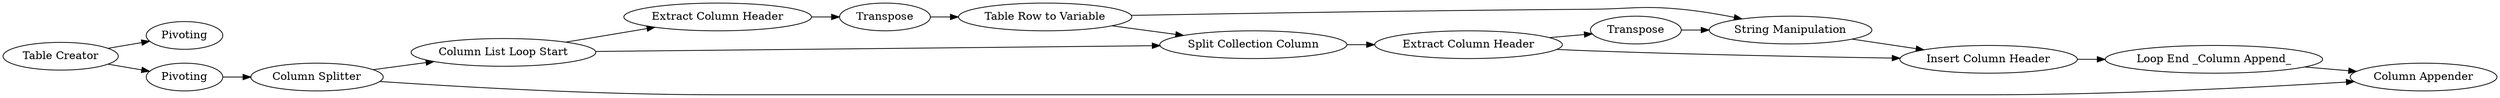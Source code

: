 digraph {
	291 -> 292
	274 -> 279
	297 -> 298
	294 -> 289
	295 -> 299
	295 -> 297
	290 -> 289
	303 -> 290
	286 -> 303
	294 -> 298
	301 -> 304
	289 -> 295
	299 -> 301
	298 -> 299
	303 -> 304
	292 -> 294
	290 -> 291
	274 -> 286
	274 [label="Table Creator"]
	292 [label=Transpose]
	290 [label="Column List Loop Start"]
	289 [label="Split Collection Column"]
	294 [label="Table Row to Variable"]
	299 [label="Insert Column Header"]
	291 [label="Extract Column Header"]
	303 [label="Column Splitter"]
	304 [label="Column Appender"]
	279 [label=Pivoting]
	301 [label="Loop End _Column Append_"]
	286 [label=Pivoting]
	295 [label="Extract Column Header"]
	297 [label=Transpose]
	298 [label="String Manipulation"]
	rankdir=LR
}
